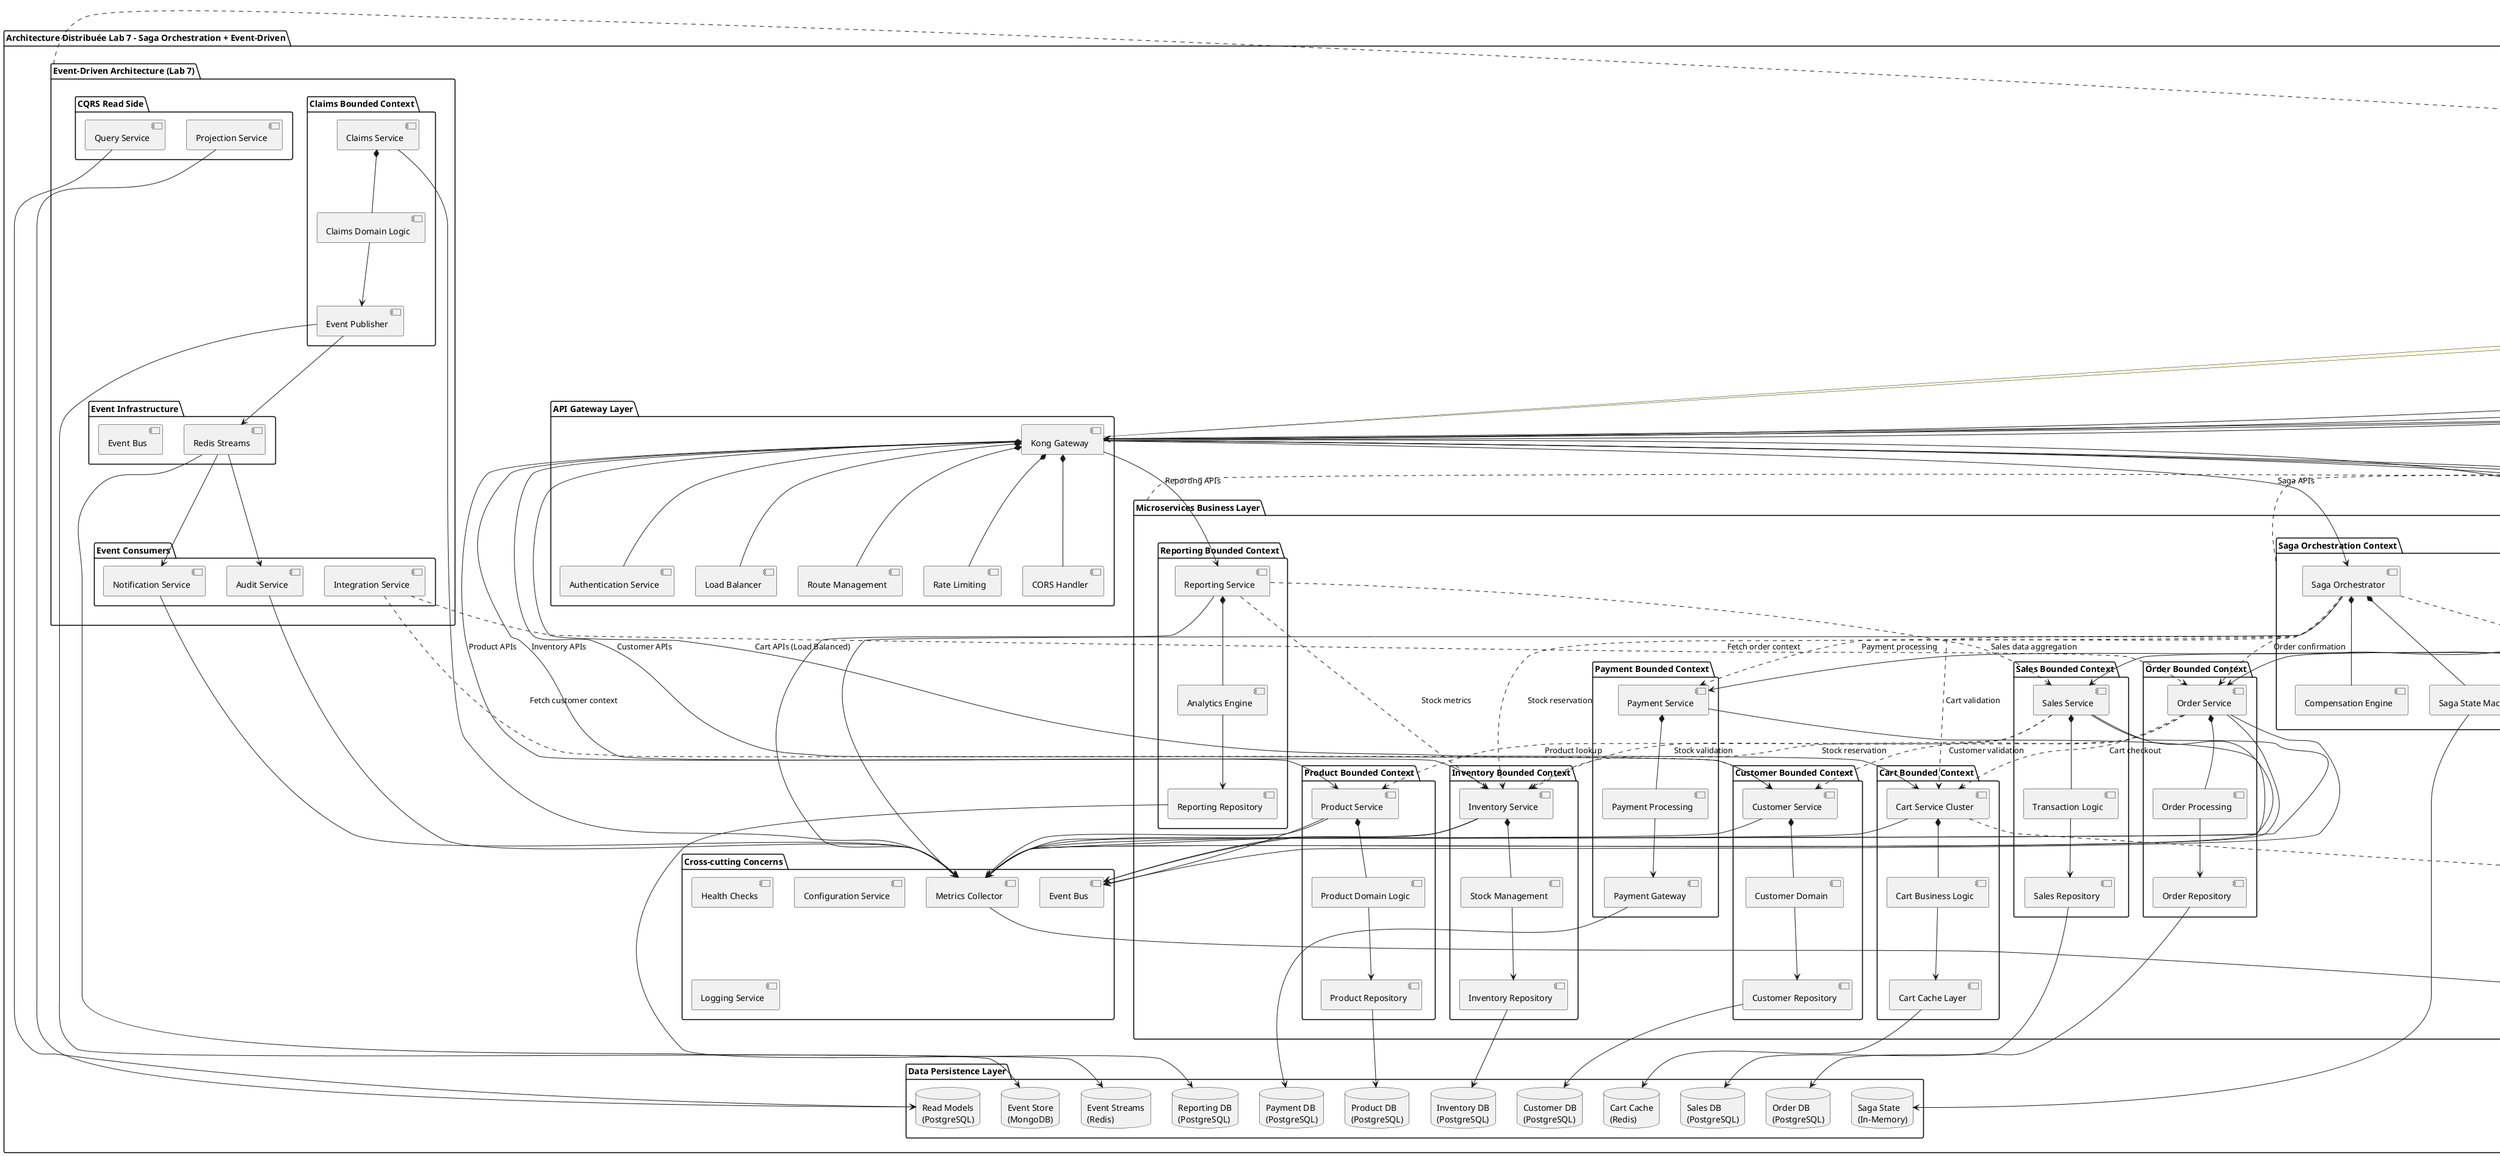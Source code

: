 @startuml
package "Architecture Distribuée Lab 7 - Saga Orchestration + Event-Driven" {

  ' API Gateway Layer
  package "API Gateway Layer" {
    [Kong Gateway] as KONG
    [Route Management] as ROUTES
    [Authentication Service] as AUTH
    [Rate Limiting] as RATE_LIMIT
    [Load Balancer] as LB
    [CORS Handler] as CORS
  }
  
  ' Microservices Business Layer
  package "Microservices Business Layer" {
    
    package "Product Bounded Context" {
      [Product Service] as PRODUCT_SVC
      [Product Domain Logic] as PRODUCT_DOMAIN
      [Product Repository] as PRODUCT_REPO
    }
    
    package "Inventory Bounded Context" {
      [Inventory Service] as INVENTORY_SVC
      [Stock Management] as STOCK_DOMAIN
      [Inventory Repository] as INVENTORY_REPO
    }
    
    package "Sales Bounded Context" {
      [Sales Service] as SALES_SVC
      [Transaction Logic] as SALES_DOMAIN
      [Sales Repository] as SALES_REPO
    }
    
    package "Reporting Bounded Context" {
      [Reporting Service] as REPORTING_SVC
      [Analytics Engine] as ANALYTICS_DOMAIN
      [Reporting Repository] as REPORTING_REPO
    }
    
    package "Customer Bounded Context" {
      [Customer Service] as CUSTOMER_SVC
      [Customer Domain] as CUSTOMER_DOMAIN
      [Customer Repository] as CUSTOMER_REPO
    }
    
    package "Cart Bounded Context" {
      [Cart Service Cluster] as CART_CLUSTER
      [Cart Business Logic] as CART_DOMAIN
      [Cart Cache Layer] as CART_CACHE_LAYER
    }
    
    package "Order Bounded Context" {
      [Order Service] as ORDER_SVC
      [Order Processing] as ORDER_DOMAIN
      [Order Repository] as ORDER_REPO
    }
    
    package "Saga Orchestration Context" {
      [Saga Orchestrator] as SAGA_ORCHESTRATOR
      [Saga State Machine] as SAGA_STATE
      [Compensation Engine] as COMPENSATION_ENGINE
    }
    
    package "Payment Bounded Context" {
      [Payment Service] as PAYMENT_SVC
      [Payment Processing] as PAYMENT_DOMAIN
      [Payment Gateway] as PAYMENT_GATEWAY
    }
  }
  
  ' Lab 7 Event-Driven Layer
  package "Event-Driven Architecture (Lab 7)" {
    
    package "Event Infrastructure" {
      [Redis Streams] as REDIS_STREAMS
      [Event Bus] as EVENT_BUS_LAB7
    }
    
    package "Claims Bounded Context" {
      [Claims Service] as CLAIMS_SVC
      [Claims Domain Logic] as CLAIMS_DOMAIN
      [Event Publisher] as EVENT_PUBLISHER
    }
    
    package "Event Consumers" {
      [Notification Service] as NOTIFICATION_SVC
      [Audit Service] as AUDIT_SVC
      [Integration Service] as INTEGRATION_SVC
    }
    
    package "CQRS Read Side" {
      [Query Service] as QUERY_SVC
      [Projection Service] as PROJECTION_SVC
    }
  }
  
  ' Data Layer
  package "Data Persistence Layer" {
    database "Product DB\n(PostgreSQL)" as PRODUCT_DB
    database "Inventory DB\n(PostgreSQL)" as INVENTORY_DB
    database "Sales DB\n(PostgreSQL)" as SALES_DB
    database "Reporting DB\n(PostgreSQL)" as REPORTING_DB
    database "Customer DB\n(PostgreSQL)" as CUSTOMER_DB
    database "Cart Cache\n(Redis)" as CART_CACHE
    database "Order DB\n(PostgreSQL)" as ORDER_DB
    database "Payment DB\n(PostgreSQL)" as PAYMENT_DB
    database "Saga State\n(In-Memory)" as SAGA_STATE_DB
    database "Event Store\n(MongoDB)" as EVENT_STORE_DB
    database "Read Models\n(PostgreSQL)" as READ_MODELS_DB
    database "Event Streams\n(Redis)" as EVENT_STREAMS_DB
  }
  
  ' Cross-cutting Concerns
  package "Cross-cutting Concerns" {
    [Event Bus] as EVENT_BUS
    [Metrics Collector] as METRICS
    [Health Checks] as HEALTH
    [Configuration Service] as CONFIG
    [Logging Service] as LOGGING
  }
  
  ' Monitoring Stack
  package "Observability Stack" {
    [Prometheus] as PROMETHEUS
    [Grafana Dashboards] as GRAFANA
    [Kong Admin API] as KONG_ADMIN
    }
  }
  
' External Systems
package "External Clients" {
  [E-commerce Frontend] as WEB_APP
  [Mobile Application] as MOBILE_APP
  [POS Terminals] as POS_TERMINALS
  [Admin Dashboard] as ADMIN_DASHBOARD
  [External APIs] as EXTERNAL_APIS
}

' Kong Gateway internal connections
KONG *-- ROUTES
KONG *-- AUTH
KONG *-- RATE_LIMIT
KONG *-- LB
KONG *-- CORS

' API Gateway to Services
KONG --> PRODUCT_SVC : "Product APIs"
KONG --> INVENTORY_SVC : "Inventory APIs"
KONG --> SALES_SVC : "Sales APIs"
KONG --> REPORTING_SVC : "Reporting APIs"
KONG --> CUSTOMER_SVC : "Customer APIs"
KONG --> CART_CLUSTER : "Cart APIs (Load Balanced)"
KONG --> ORDER_SVC : "Order APIs"
KONG --> SAGA_ORCHESTRATOR : "Saga APIs"
KONG --> PAYMENT_SVC : "Payment APIs"

' Service internal structure
PRODUCT_SVC *-- PRODUCT_DOMAIN
PRODUCT_DOMAIN --> PRODUCT_REPO
INVENTORY_SVC *-- STOCK_DOMAIN
STOCK_DOMAIN --> INVENTORY_REPO
SALES_SVC *-- SALES_DOMAIN
SALES_DOMAIN --> SALES_REPO
REPORTING_SVC *-- ANALYTICS_DOMAIN
ANALYTICS_DOMAIN --> REPORTING_REPO
CUSTOMER_SVC *-- CUSTOMER_DOMAIN
CUSTOMER_DOMAIN --> CUSTOMER_REPO
CART_CLUSTER *-- CART_DOMAIN
CART_DOMAIN --> CART_CACHE_LAYER
ORDER_SVC *-- ORDER_DOMAIN
ORDER_DOMAIN --> ORDER_REPO
SAGA_ORCHESTRATOR *-- SAGA_STATE
SAGA_ORCHESTRATOR *-- COMPENSATION_ENGINE
PAYMENT_SVC *-- PAYMENT_DOMAIN
PAYMENT_DOMAIN --> PAYMENT_GATEWAY

' Repository to Database connections
PRODUCT_REPO --> PRODUCT_DB
INVENTORY_REPO --> INVENTORY_DB
SALES_REPO --> SALES_DB
REPORTING_REPO --> REPORTING_DB
CUSTOMER_REPO --> CUSTOMER_DB
CART_CACHE_LAYER --> CART_CACHE
ORDER_REPO --> ORDER_DB
PAYMENT_GATEWAY --> PAYMENT_DB
SAGA_STATE --> SAGA_STATE_DB

' Lab 7 Event-Driven connections
CLAIMS_SVC *-- CLAIMS_DOMAIN
CLAIMS_DOMAIN --> EVENT_PUBLISHER
EVENT_PUBLISHER --> REDIS_STREAMS
EVENT_PUBLISHER --> EVENT_STORE_DB
REDIS_STREAMS --> EVENT_STREAMS_DB
REDIS_STREAMS --> NOTIFICATION_SVC
REDIS_STREAMS --> AUDIT_SVC
PROJECTION_SVC --> READ_MODELS_DB
QUERY_SVC --> READ_MODELS_DB

' Lab 6 <-> Lab 7 Integration
INTEGRATION_SVC ..> ORDER_SVC : "Fetch order context"
INTEGRATION_SVC ..> CUSTOMER_SVC : "Fetch customer context"

' Inter-service communication
SALES_SVC ..> INVENTORY_SVC : "Stock validation"
SALES_SVC ..> PRODUCT_SVC : "Product lookup"
REPORTING_SVC ..> SALES_SVC : "Sales data aggregation"
REPORTING_SVC ..> INVENTORY_SVC : "Stock metrics"
ORDER_SVC ..> CART_CLUSTER : "Cart checkout"
ORDER_SVC ..> INVENTORY_SVC : "Stock reservation"
ORDER_SVC ..> CUSTOMER_SVC : "Customer validation"

' Saga Orchestration communication
SAGA_ORCHESTRATOR ..> CART_CLUSTER : "Cart validation"
SAGA_ORCHESTRATOR ..> INVENTORY_SVC : "Stock reservation"
SAGA_ORCHESTRATOR ..> PAYMENT_SVC : "Payment processing"
SAGA_ORCHESTRATOR ..> ORDER_SVC : "Order confirmation"
SAGA_ORCHESTRATOR ..> PROMETHEUS : "Saga metrics"

' Cross-cutting concerns
PRODUCT_SVC --> EVENT_BUS
INVENTORY_SVC --> EVENT_BUS
SALES_SVC --> EVENT_BUS
ORDER_SVC --> EVENT_BUS

PRODUCT_SVC --> METRICS
INVENTORY_SVC --> METRICS
SALES_SVC --> METRICS
REPORTING_SVC --> METRICS
CUSTOMER_SVC --> METRICS
CART_CLUSTER --> METRICS
ORDER_SVC --> METRICS
SAGA_ORCHESTRATOR --> METRICS
PAYMENT_SVC --> METRICS
CLAIMS_SVC --> METRICS
NOTIFICATION_SVC --> METRICS
AUDIT_SVC --> METRICS

' Monitoring connections
METRICS --> PROMETHEUS
PROMETHEUS --> GRAFANA
KONG --> KONG_ADMIN

' Client connections
WEB_APP --> KONG : "HTTPS/API Key"
MOBILE_APP --> KONG : "HTTPS/API Key"
POS_TERMINALS --> KONG : "API Key Auth"
ADMIN_DASHBOARD --> KONG : "JWT Auth"
EXTERNAL_APIS --> KONG : "API Key Auth"

note top of KONG
  Kong Gateway Capabilities:
  - Unified API endpoint (port 8080)
  - Authentication (API Key + JWT)
  - Rate limiting & throttling
  - Load balancing (Cart Service)
  - Request/Response transformation
  - Circuit breaker & health checks
end note

note right of "Microservices Business Layer"
  Domain-Driven Design + Saga Pattern:
  - Each service owns its bounded context
  - Database per service pattern
  - Saga orchestration for distributed transactions
  - Compensation actions for failure recovery
  - Service autonomy with coordinated consistency
  - Clear business domain separation
end note

note right of "Saga Orchestration Context"
  Saga Orchestrator Features:
  - Synchronous orchestration pattern
  - State machine-based coordination
  - Automatic compensation on failures
  - Prometheus metrics integration
  - Timeout and retry mechanisms
  - In-memory state management
end note

note bottom of CART_CLUSTER
  Cart Service Load Balancing:
  - 3 identical instances
  - Redis shared cache for session state
  - Kong upstream configuration
  - Health check monitoring
  - Automatic failover
end note

note right of "Event-Driven Architecture (Lab 7)"
  Event Sourcing + CQRS Pattern:
  - Event-driven claims management
  - Redis Streams for Pub/Sub messaging
  - MongoDB Event Store for persistence
  - CQRS with separate read/write models
  - Integration bridge with Lab 6
  - Decoupled event consumers
end note

@enduml
